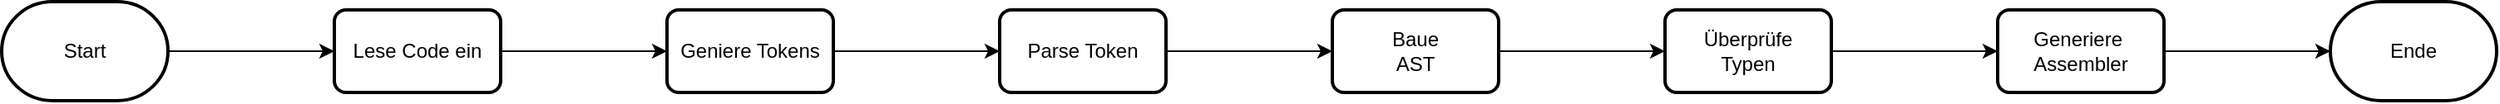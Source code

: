 <mxfile version="23.0.1" type="github">
  <diagram name="Seite-1" id="4pNDl0hfz-k5kMD19SHL">
    <mxGraphModel dx="1710" dy="2456" grid="1" gridSize="10" guides="1" tooltips="1" connect="1" arrows="1" fold="1" page="1" pageScale="1" pageWidth="827" pageHeight="1169" math="0" shadow="0">
      <root>
        <mxCell id="0" />
        <mxCell id="1" parent="0" />
        <mxCell id="sM32byZcdiO2ZuC8N_kb-4" value="" style="edgeStyle=orthogonalEdgeStyle;rounded=0;orthogonalLoop=1;jettySize=auto;html=1;noEdgeStyle=1;orthogonal=1;" edge="1" parent="1" source="sM32byZcdiO2ZuC8N_kb-2" target="sM32byZcdiO2ZuC8N_kb-3">
          <mxGeometry relative="1" as="geometry">
            <Array as="points">
              <mxPoint x="112" y="30" />
              <mxPoint x="188" y="30" />
            </Array>
          </mxGeometry>
        </mxCell>
        <mxCell id="sM32byZcdiO2ZuC8N_kb-2" value="Start" style="strokeWidth=2;html=1;shape=mxgraph.flowchart.terminator;whiteSpace=wrap;" vertex="1" parent="1">
          <mxGeometry width="100" height="60" as="geometry" />
        </mxCell>
        <mxCell id="sM32byZcdiO2ZuC8N_kb-18" value="" style="edgeStyle=orthogonalEdgeStyle;rounded=0;orthogonalLoop=1;jettySize=auto;html=1;noEdgeStyle=1;orthogonal=1;" edge="1" parent="1" source="sM32byZcdiO2ZuC8N_kb-3" target="sM32byZcdiO2ZuC8N_kb-5">
          <mxGeometry relative="1" as="geometry">
            <Array as="points">
              <mxPoint x="312" y="30" />
              <mxPoint x="388" y="30" />
            </Array>
          </mxGeometry>
        </mxCell>
        <mxCell id="sM32byZcdiO2ZuC8N_kb-3" value="Lese Code ein" style="rounded=1;whiteSpace=wrap;html=1;absoluteArcSize=1;arcSize=14;strokeWidth=2;" vertex="1" parent="1">
          <mxGeometry x="200" y="5" width="100" height="50" as="geometry" />
        </mxCell>
        <mxCell id="sM32byZcdiO2ZuC8N_kb-9" value="" style="edgeStyle=orthogonalEdgeStyle;rounded=0;orthogonalLoop=1;jettySize=auto;html=1;noEdgeStyle=1;orthogonal=1;" edge="1" parent="1" source="sM32byZcdiO2ZuC8N_kb-5" target="sM32byZcdiO2ZuC8N_kb-8">
          <mxGeometry relative="1" as="geometry">
            <Array as="points">
              <mxPoint x="512" y="30" />
              <mxPoint x="588" y="30" />
            </Array>
          </mxGeometry>
        </mxCell>
        <mxCell id="sM32byZcdiO2ZuC8N_kb-5" value="Geniere Tokens" style="rounded=1;whiteSpace=wrap;html=1;absoluteArcSize=1;arcSize=14;strokeWidth=2;" vertex="1" parent="1">
          <mxGeometry x="400" y="5" width="100" height="50" as="geometry" />
        </mxCell>
        <mxCell id="sM32byZcdiO2ZuC8N_kb-11" value="" style="edgeStyle=orthogonalEdgeStyle;rounded=0;orthogonalLoop=1;jettySize=auto;html=1;noEdgeStyle=1;orthogonal=1;" edge="1" parent="1" source="sM32byZcdiO2ZuC8N_kb-8" target="sM32byZcdiO2ZuC8N_kb-10">
          <mxGeometry relative="1" as="geometry">
            <Array as="points">
              <mxPoint x="712" y="30" />
              <mxPoint x="788" y="30" />
            </Array>
          </mxGeometry>
        </mxCell>
        <mxCell id="sM32byZcdiO2ZuC8N_kb-8" value="Parse Token" style="rounded=1;whiteSpace=wrap;html=1;absoluteArcSize=1;arcSize=14;strokeWidth=2;" vertex="1" parent="1">
          <mxGeometry x="600" y="5" width="100" height="50" as="geometry" />
        </mxCell>
        <mxCell id="sM32byZcdiO2ZuC8N_kb-13" value="" style="edgeStyle=orthogonalEdgeStyle;rounded=0;orthogonalLoop=1;jettySize=auto;html=1;noEdgeStyle=1;orthogonal=1;" edge="1" parent="1" source="sM32byZcdiO2ZuC8N_kb-10" target="sM32byZcdiO2ZuC8N_kb-12">
          <mxGeometry relative="1" as="geometry">
            <Array as="points">
              <mxPoint x="912" y="30" />
              <mxPoint x="988" y="30" />
            </Array>
          </mxGeometry>
        </mxCell>
        <mxCell id="sM32byZcdiO2ZuC8N_kb-10" value="Baue&lt;br&gt;AST" style="rounded=1;whiteSpace=wrap;html=1;absoluteArcSize=1;arcSize=14;strokeWidth=2;" vertex="1" parent="1">
          <mxGeometry x="800" y="5" width="100" height="50" as="geometry" />
        </mxCell>
        <mxCell id="sM32byZcdiO2ZuC8N_kb-15" value="" style="edgeStyle=orthogonalEdgeStyle;rounded=0;orthogonalLoop=1;jettySize=auto;html=1;noEdgeStyle=1;orthogonal=1;" edge="1" parent="1" source="sM32byZcdiO2ZuC8N_kb-12" target="sM32byZcdiO2ZuC8N_kb-14">
          <mxGeometry relative="1" as="geometry">
            <Array as="points">
              <mxPoint x="1112" y="30" />
              <mxPoint x="1188" y="30" />
            </Array>
          </mxGeometry>
        </mxCell>
        <mxCell id="sM32byZcdiO2ZuC8N_kb-12" value="Überprüfe&lt;br&gt;Typen" style="rounded=1;whiteSpace=wrap;html=1;absoluteArcSize=1;arcSize=14;strokeWidth=2;" vertex="1" parent="1">
          <mxGeometry x="1000" y="5" width="100" height="50" as="geometry" />
        </mxCell>
        <mxCell id="sM32byZcdiO2ZuC8N_kb-17" value="" style="edgeStyle=orthogonalEdgeStyle;rounded=0;orthogonalLoop=1;jettySize=auto;html=1;noEdgeStyle=1;orthogonal=1;" edge="1" parent="1" source="sM32byZcdiO2ZuC8N_kb-14" target="sM32byZcdiO2ZuC8N_kb-16">
          <mxGeometry relative="1" as="geometry">
            <Array as="points">
              <mxPoint x="1312" y="30" />
              <mxPoint x="1388" y="30" />
            </Array>
          </mxGeometry>
        </mxCell>
        <mxCell id="sM32byZcdiO2ZuC8N_kb-14" value="Generiere&amp;nbsp;&lt;br&gt;Assembler" style="rounded=1;whiteSpace=wrap;html=1;absoluteArcSize=1;arcSize=14;strokeWidth=2;" vertex="1" parent="1">
          <mxGeometry x="1200" y="5" width="100" height="50" as="geometry" />
        </mxCell>
        <mxCell id="sM32byZcdiO2ZuC8N_kb-16" value="Ende" style="strokeWidth=2;html=1;shape=mxgraph.flowchart.terminator;whiteSpace=wrap;" vertex="1" parent="1">
          <mxGeometry x="1400" width="100" height="60" as="geometry" />
        </mxCell>
      </root>
    </mxGraphModel>
  </diagram>
</mxfile>
